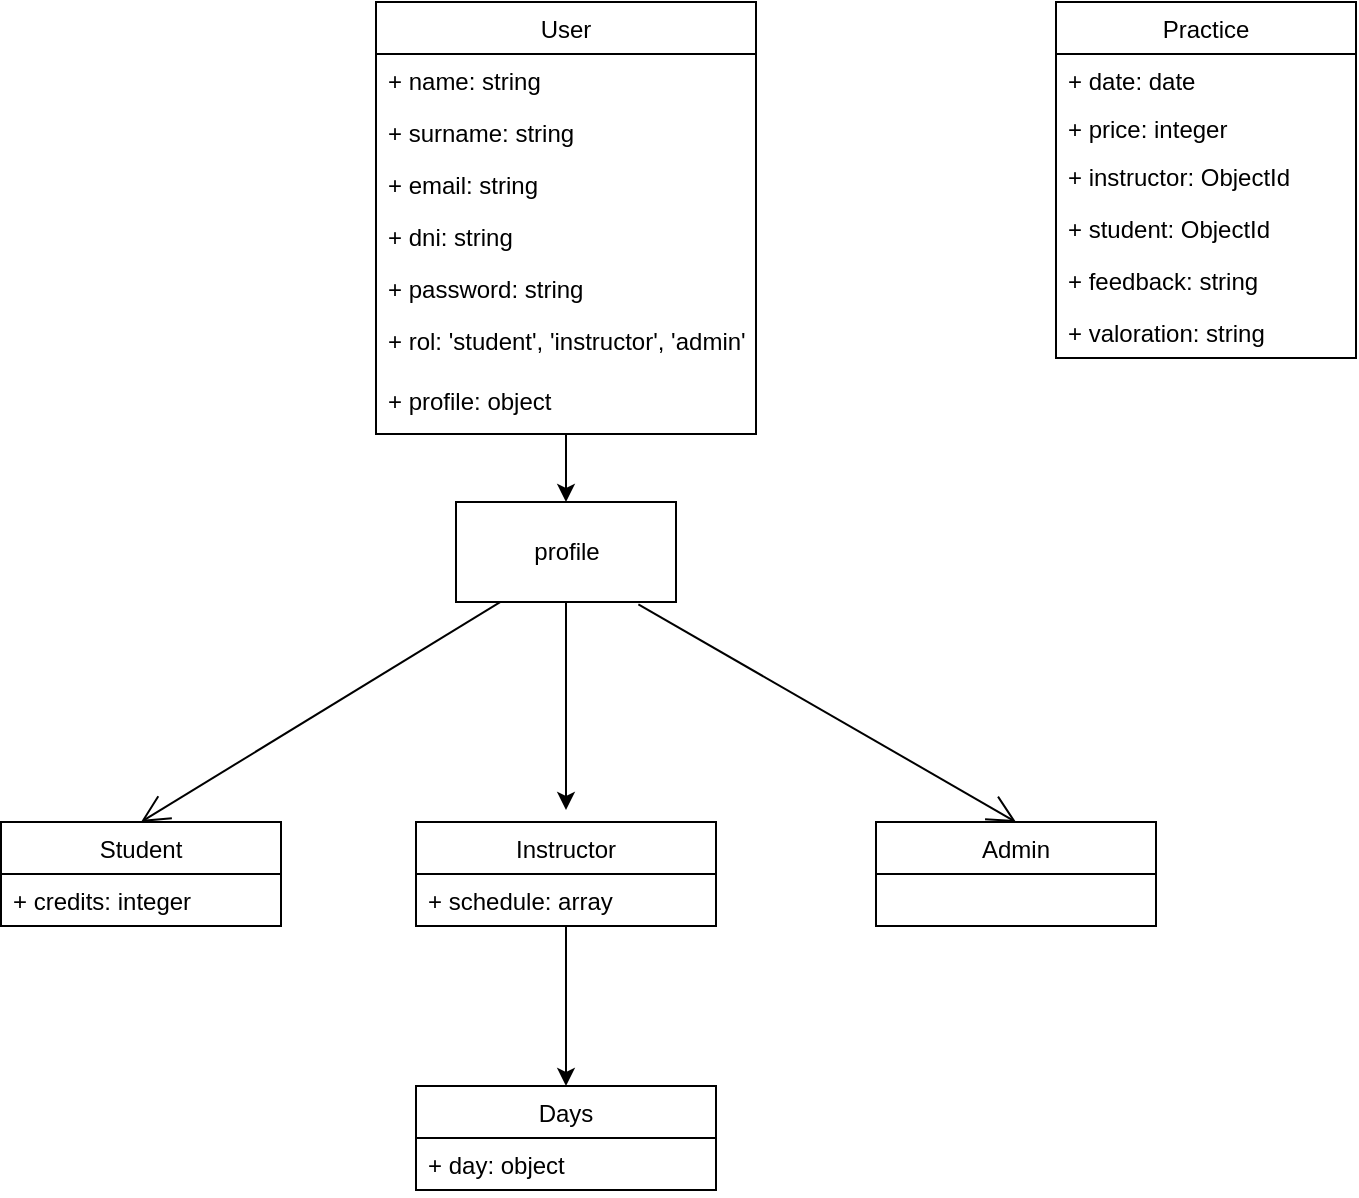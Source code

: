 <mxfile version="12.3.9" type="device" pages="1"><diagram id="wsfOSDkD56oXT0JY1uXH" name="Page-1"><mxGraphModel dx="1173" dy="573" grid="1" gridSize="10" guides="1" tooltips="1" connect="1" arrows="1" fold="1" page="1" pageScale="1" pageWidth="827" pageHeight="1169" math="0" shadow="0"><root><mxCell id="0"/><mxCell id="1" parent="0"/><mxCell id="LwYsSIMY9m8CVwWgjWQJ-70" value="" style="edgeStyle=orthogonalEdgeStyle;rounded=0;orthogonalLoop=1;jettySize=auto;html=1;entryX=0.5;entryY=0;entryDx=0;entryDy=0;" parent="1" source="LwYsSIMY9m8CVwWgjWQJ-1" target="LwYsSIMY9m8CVwWgjWQJ-80" edge="1"><mxGeometry relative="1" as="geometry"><mxPoint x="365" y="250" as="targetPoint"/><Array as="points"/></mxGeometry></mxCell><mxCell id="LwYsSIMY9m8CVwWgjWQJ-1" value="User" style="swimlane;fontStyle=0;childLayout=stackLayout;horizontal=1;startSize=26;fillColor=none;horizontalStack=0;resizeParent=1;resizeParentMax=0;resizeLast=0;collapsible=1;marginBottom=0;" parent="1" vertex="1"><mxGeometry x="270" y="30" width="190" height="216" as="geometry"/></mxCell><mxCell id="LwYsSIMY9m8CVwWgjWQJ-2" value="+ name: string" style="text;strokeColor=none;fillColor=none;align=left;verticalAlign=top;spacingLeft=4;spacingRight=4;overflow=hidden;rotatable=0;points=[[0,0.5],[1,0.5]];portConstraint=eastwest;" parent="LwYsSIMY9m8CVwWgjWQJ-1" vertex="1"><mxGeometry y="26" width="190" height="26" as="geometry"/></mxCell><mxCell id="LwYsSIMY9m8CVwWgjWQJ-3" value="+ surname: string" style="text;strokeColor=none;fillColor=none;align=left;verticalAlign=top;spacingLeft=4;spacingRight=4;overflow=hidden;rotatable=0;points=[[0,0.5],[1,0.5]];portConstraint=eastwest;" parent="LwYsSIMY9m8CVwWgjWQJ-1" vertex="1"><mxGeometry y="52" width="190" height="26" as="geometry"/></mxCell><mxCell id="LwYsSIMY9m8CVwWgjWQJ-4" value="+ email: string" style="text;strokeColor=none;fillColor=none;align=left;verticalAlign=top;spacingLeft=4;spacingRight=4;overflow=hidden;rotatable=0;points=[[0,0.5],[1,0.5]];portConstraint=eastwest;" parent="LwYsSIMY9m8CVwWgjWQJ-1" vertex="1"><mxGeometry y="78" width="190" height="26" as="geometry"/></mxCell><mxCell id="JBJ0pLZzAZCSaCjjYNGN-1" value="+ dni: string&#10;" style="text;strokeColor=none;fillColor=none;align=left;verticalAlign=top;spacingLeft=4;spacingRight=4;overflow=hidden;rotatable=0;points=[[0,0.5],[1,0.5]];portConstraint=eastwest;" vertex="1" parent="LwYsSIMY9m8CVwWgjWQJ-1"><mxGeometry y="104" width="190" height="26" as="geometry"/></mxCell><mxCell id="LwYsSIMY9m8CVwWgjWQJ-5" value="+ password: string" style="text;strokeColor=none;fillColor=none;align=left;verticalAlign=top;spacingLeft=4;spacingRight=4;overflow=hidden;rotatable=0;points=[[0,0.5],[1,0.5]];portConstraint=eastwest;" parent="LwYsSIMY9m8CVwWgjWQJ-1" vertex="1"><mxGeometry y="130" width="190" height="26" as="geometry"/></mxCell><mxCell id="LwYsSIMY9m8CVwWgjWQJ-39" value="+ rol: 'student', 'instructor', 'admin' " style="text;strokeColor=none;fillColor=none;align=left;verticalAlign=top;spacingLeft=4;spacingRight=4;overflow=hidden;rotatable=0;points=[[0,0.5],[1,0.5]];portConstraint=eastwest;" parent="LwYsSIMY9m8CVwWgjWQJ-1" vertex="1"><mxGeometry y="156" width="190" height="30" as="geometry"/></mxCell><mxCell id="LwYsSIMY9m8CVwWgjWQJ-79" value="+ profile: object" style="text;strokeColor=none;fillColor=none;align=left;verticalAlign=top;spacingLeft=4;spacingRight=4;overflow=hidden;rotatable=0;points=[[0,0.5],[1,0.5]];portConstraint=eastwest;" parent="LwYsSIMY9m8CVwWgjWQJ-1" vertex="1"><mxGeometry y="186" width="190" height="30" as="geometry"/></mxCell><mxCell id="LwYsSIMY9m8CVwWgjWQJ-6" value="Student" style="swimlane;fontStyle=0;childLayout=stackLayout;horizontal=1;startSize=26;fillColor=none;horizontalStack=0;resizeParent=1;resizeParentMax=0;resizeLast=0;collapsible=1;marginBottom=0;" parent="1" vertex="1"><mxGeometry x="82.5" y="440" width="140" height="52" as="geometry"/></mxCell><mxCell id="LwYsSIMY9m8CVwWgjWQJ-35" value="+ credits: integer" style="text;strokeColor=none;fillColor=none;align=left;verticalAlign=top;spacingLeft=4;spacingRight=4;overflow=hidden;rotatable=0;points=[[0,0.5],[1,0.5]];portConstraint=eastwest;" parent="LwYsSIMY9m8CVwWgjWQJ-6" vertex="1"><mxGeometry y="26" width="140" height="26" as="geometry"/></mxCell><mxCell id="JBJ0pLZzAZCSaCjjYNGN-7" value="" style="edgeStyle=orthogonalEdgeStyle;rounded=0;orthogonalLoop=1;jettySize=auto;html=1;" edge="1" parent="1" source="LwYsSIMY9m8CVwWgjWQJ-10" target="JBJ0pLZzAZCSaCjjYNGN-5"><mxGeometry relative="1" as="geometry"/></mxCell><mxCell id="LwYsSIMY9m8CVwWgjWQJ-10" value="Instructor" style="swimlane;fontStyle=0;childLayout=stackLayout;horizontal=1;startSize=26;fillColor=none;horizontalStack=0;resizeParent=1;resizeParentMax=0;resizeLast=0;collapsible=1;marginBottom=0;" parent="1" vertex="1"><mxGeometry x="290" y="440" width="150" height="52" as="geometry"/></mxCell><mxCell id="LwYsSIMY9m8CVwWgjWQJ-11" value="+ schedule: array" style="text;strokeColor=none;fillColor=none;align=left;verticalAlign=top;spacingLeft=4;spacingRight=4;overflow=hidden;rotatable=0;points=[[0,0.5],[1,0.5]];portConstraint=eastwest;" parent="LwYsSIMY9m8CVwWgjWQJ-10" vertex="1"><mxGeometry y="26" width="150" height="26" as="geometry"/></mxCell><mxCell id="JBJ0pLZzAZCSaCjjYNGN-5" value="Days" style="swimlane;fontStyle=0;childLayout=stackLayout;horizontal=1;startSize=26;fillColor=none;horizontalStack=0;resizeParent=1;resizeParentMax=0;resizeLast=0;collapsible=1;marginBottom=0;" vertex="1" parent="1"><mxGeometry x="290" y="572" width="150" height="52" as="geometry"/></mxCell><mxCell id="JBJ0pLZzAZCSaCjjYNGN-6" value="+ day: object" style="text;strokeColor=none;fillColor=none;align=left;verticalAlign=top;spacingLeft=4;spacingRight=4;overflow=hidden;rotatable=0;points=[[0,0.5],[1,0.5]];portConstraint=eastwest;" vertex="1" parent="JBJ0pLZzAZCSaCjjYNGN-5"><mxGeometry y="26" width="150" height="26" as="geometry"/></mxCell><mxCell id="LwYsSIMY9m8CVwWgjWQJ-14" value="Admin" style="swimlane;fontStyle=0;childLayout=stackLayout;horizontal=1;startSize=26;fillColor=none;horizontalStack=0;resizeParent=1;resizeParentMax=0;resizeLast=0;collapsible=1;marginBottom=0;" parent="1" vertex="1"><mxGeometry x="520" y="440" width="140" height="52" as="geometry"/></mxCell><mxCell id="LwYsSIMY9m8CVwWgjWQJ-18" value="Practice" style="swimlane;fontStyle=0;childLayout=stackLayout;horizontal=1;startSize=26;fillColor=none;horizontalStack=0;resizeParent=1;resizeParentMax=0;resizeLast=0;collapsible=1;marginBottom=0;" parent="1" vertex="1"><mxGeometry x="610" y="30" width="150" height="178" as="geometry"/></mxCell><mxCell id="LwYsSIMY9m8CVwWgjWQJ-19" value="+ date: date" style="text;strokeColor=none;fillColor=none;align=left;verticalAlign=top;spacingLeft=4;spacingRight=4;overflow=hidden;rotatable=0;points=[[0,0.5],[1,0.5]];portConstraint=eastwest;" parent="LwYsSIMY9m8CVwWgjWQJ-18" vertex="1"><mxGeometry y="26" width="150" height="24" as="geometry"/></mxCell><mxCell id="LwYsSIMY9m8CVwWgjWQJ-31" value="+ price: integer" style="text;strokeColor=none;fillColor=none;align=left;verticalAlign=top;spacingLeft=4;spacingRight=4;overflow=hidden;rotatable=0;points=[[0,0.5],[1,0.5]];portConstraint=eastwest;" parent="LwYsSIMY9m8CVwWgjWQJ-18" vertex="1"><mxGeometry y="50" width="150" height="24" as="geometry"/></mxCell><mxCell id="LwYsSIMY9m8CVwWgjWQJ-20" value="+ instructor: ObjectId" style="text;strokeColor=none;fillColor=none;align=left;verticalAlign=top;spacingLeft=4;spacingRight=4;overflow=hidden;rotatable=0;points=[[0,0.5],[1,0.5]];portConstraint=eastwest;" parent="LwYsSIMY9m8CVwWgjWQJ-18" vertex="1"><mxGeometry y="74" width="150" height="26" as="geometry"/></mxCell><mxCell id="LwYsSIMY9m8CVwWgjWQJ-21" value="+ student: ObjectId" style="text;strokeColor=none;fillColor=none;align=left;verticalAlign=top;spacingLeft=4;spacingRight=4;overflow=hidden;rotatable=0;points=[[0,0.5],[1,0.5]];portConstraint=eastwest;" parent="LwYsSIMY9m8CVwWgjWQJ-18" vertex="1"><mxGeometry y="100" width="150" height="26" as="geometry"/></mxCell><mxCell id="JBJ0pLZzAZCSaCjjYNGN-3" value="+ feedback: string" style="text;strokeColor=none;fillColor=none;align=left;verticalAlign=top;spacingLeft=4;spacingRight=4;overflow=hidden;rotatable=0;points=[[0,0.5],[1,0.5]];portConstraint=eastwest;" vertex="1" parent="LwYsSIMY9m8CVwWgjWQJ-18"><mxGeometry y="126" width="150" height="26" as="geometry"/></mxCell><mxCell id="JBJ0pLZzAZCSaCjjYNGN-4" value="+ valoration: string" style="text;strokeColor=none;fillColor=none;align=left;verticalAlign=top;spacingLeft=4;spacingRight=4;overflow=hidden;rotatable=0;points=[[0,0.5],[1,0.5]];portConstraint=eastwest;" vertex="1" parent="LwYsSIMY9m8CVwWgjWQJ-18"><mxGeometry y="152" width="150" height="26" as="geometry"/></mxCell><mxCell id="LwYsSIMY9m8CVwWgjWQJ-40" value="" style="endArrow=open;endFill=1;endSize=12;html=1;exitX=0.033;exitY=0.962;exitDx=0;exitDy=0;exitPerimeter=0;entryX=0.5;entryY=0;entryDx=0;entryDy=0;" parent="1" target="LwYsSIMY9m8CVwWgjWQJ-6" edge="1"><mxGeometry width="160" relative="1" as="geometry"><mxPoint x="336.98" y="327.012" as="sourcePoint"/><mxPoint x="160" y="430" as="targetPoint"/></mxGeometry></mxCell><mxCell id="LwYsSIMY9m8CVwWgjWQJ-75" value="" style="edgeStyle=orthogonalEdgeStyle;rounded=0;orthogonalLoop=1;jettySize=auto;html=1;" parent="1" edge="1"><mxGeometry relative="1" as="geometry"><mxPoint x="365" y="328" as="sourcePoint"/><mxPoint x="365" y="434" as="targetPoint"/></mxGeometry></mxCell><mxCell id="LwYsSIMY9m8CVwWgjWQJ-80" value="profile" style="html=1;" parent="1" vertex="1"><mxGeometry x="310" y="280" width="110" height="50" as="geometry"/></mxCell><mxCell id="JBJ0pLZzAZCSaCjjYNGN-2" value="" style="endArrow=open;endFill=1;endSize=12;html=1;exitX=0.829;exitY=1.023;exitDx=0;exitDy=0;exitPerimeter=0;entryX=0.5;entryY=0;entryDx=0;entryDy=0;" edge="1" parent="1" source="LwYsSIMY9m8CVwWgjWQJ-80" target="LwYsSIMY9m8CVwWgjWQJ-14"><mxGeometry width="160" relative="1" as="geometry"><mxPoint x="346.98" y="337.012" as="sourcePoint"/><mxPoint x="162.5" y="450" as="targetPoint"/></mxGeometry></mxCell></root></mxGraphModel></diagram></mxfile>